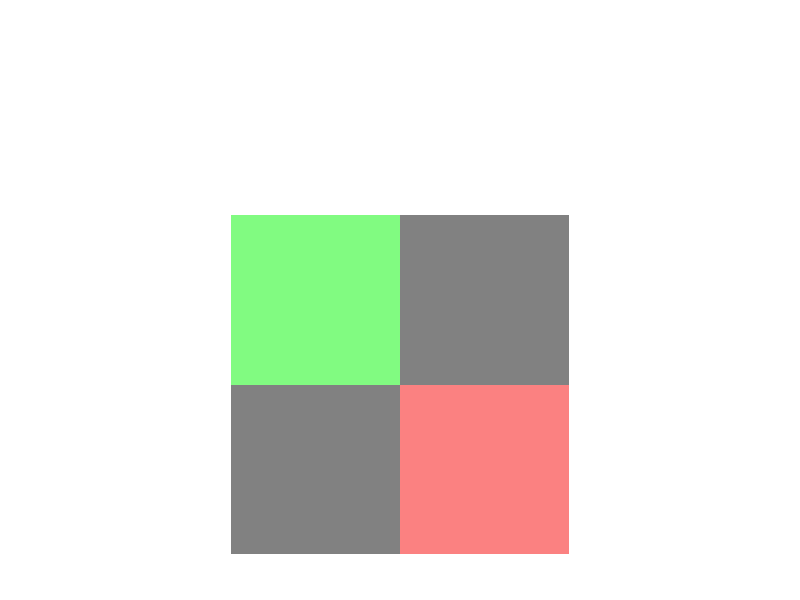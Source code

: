 #version 3.7;
#include "shapes.inc"
background {color rgb<1.000000,1.000000,1.000000>}
camera {
orthographic
right x*image_width/image_height
location <0.500000, 5.333333, 0.750000>
look_at <0.500000, 0.000000, 0.750000>
angle 25.000000
sky <0.000000, 0.000000, 1.000000>
}
global_settings { assumed_gamma 2.2 }
union {

mesh2 {
  vertex_vectors {
    9,
    <0.000000000000,0.000000000000,0.000000000000>,
    <0.500000000000,0.000000000000,0.000000000000>,
    <1.000000000000,0.000000000000,0.000000000000>,
    <0.000000000000,0.500000000000,0.000000000000>,
    <0.500000000000,0.500000000000,0.000000000000>,
    <1.000000000000,0.500000000000,0.000000000000>,
    <0.000000000000,1.000000000000,0.000000000000>,
    <0.500000000000,1.000000000000,0.000000000000>,
    <1.000000000000,1.000000000000,0.000000000000> 
  }
  texture_list {
    4,
    texture{pigment{rgb<0.501960784314,0.501960784314,0.501960784314>} finish {ambient 1.000000 diffuse 0.600000 reflection 0.000000}}
    texture{pigment{rgb<0.984313725490,0.501960784314,0.501960784314>} finish {ambient 1.000000 diffuse 0.600000 reflection 0.000000}}
    texture{pigment{rgb<0.501960784314,0.984313725490,0.501960784314>} finish {ambient 1.000000 diffuse 0.600000 reflection 0.000000}}
    texture{pigment{rgb<0.501960784314,0.501960784314,0.501960784314>} finish {ambient 1.000000 diffuse 0.600000 reflection 0.000000}}
  }
  face_indices {
    8,
    <0,1,4>,0,
    <0,4,3>,0,
    <1,2,5>,1,
    <1,5,4>,1,
    <3,4,7>,2,
    <3,7,6>,2,
    <4,5,8>,3,
    <4,8,7>,3 
  }
}
#declare elt3dedge =
  texture { pigment { rgb <0.000000,0.000000,0.000000> } finish {ambient 1.000000 diffuse 0.600000 reflection 0.000000} }
rotate<-90,  0,  0>
scale <  1,  1, -1>
}
